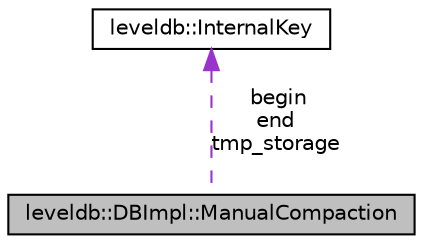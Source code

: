 digraph "leveldb::DBImpl::ManualCompaction"
{
  edge [fontname="Helvetica",fontsize="10",labelfontname="Helvetica",labelfontsize="10"];
  node [fontname="Helvetica",fontsize="10",shape=record];
  Node1 [label="leveldb::DBImpl::ManualCompaction",height=0.2,width=0.4,color="black", fillcolor="grey75", style="filled" fontcolor="black"];
  Node2 -> Node1 [dir="back",color="darkorchid3",fontsize="10",style="dashed",label=" begin\nend\ntmp_storage" ,fontname="Helvetica"];
  Node2 [label="leveldb::InternalKey",height=0.2,width=0.4,color="black", fillcolor="white", style="filled",URL="$classleveldb_1_1_internal_key.html"];
}
